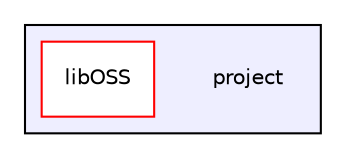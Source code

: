 digraph "project" {
  compound=true
  node [ fontsize="10", fontname="Helvetica"];
  edge [ labelfontsize="10", labelfontname="Helvetica"];
  subgraph clusterdir_167790342fb55959539d550b874be046 {
    graph [ bgcolor="#eeeeff", pencolor="black", label="" URL="dir_167790342fb55959539d550b874be046.html"];
    dir_167790342fb55959539d550b874be046 [shape=plaintext label="project"];
    dir_3023ff01d1436e238124d7fcc5000422 [shape=box label="libOSS" color="red" fillcolor="white" style="filled" URL="dir_3023ff01d1436e238124d7fcc5000422.html"];
  }
}
